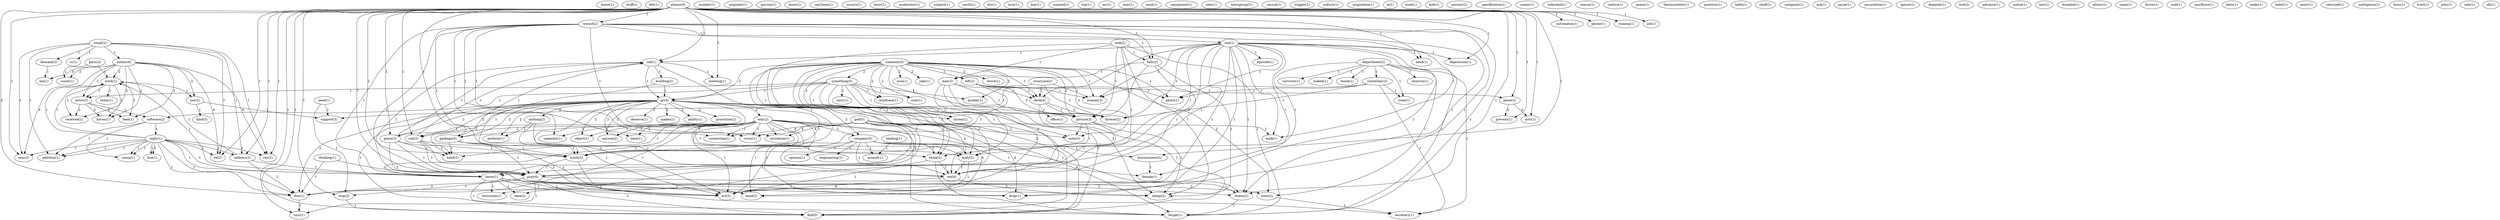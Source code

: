 digraph G {
  home [ label="home(1)" ];
  stuff [ label="stuff(1)" ];
  felt [ label="felt(1)" ];
  email [ label="email(2)" ];
  cc [ label="cc(1)" ];
  demand [ label="demand(2)" ];
  esther [ label="esther(6)" ];
  ed [ label="ed(2)" ];
  ray [ label="ray(2)" ];
  com [ label="com(2)" ];
  address [ label="address(2)" ];
  addition [ label="addition(1)" ];
  number [ label="number(1)" ];
  engineer [ label="engineer(1)" ];
  someone [ label="someone(5)" ];
  left [ label="left(2)" ];
  something [ label="something(5)" ];
  go [ label="go(4)" ];
  threat [ label="threat(1)" ];
  pocket [ label="pocket(1)" ];
  won [ label="won(1)" ];
  desk [ label="desk(4)" ];
  picture [ label="picture(3)" ];
  body [ label="body(2)" ];
  joke [ label="joke(1)" ];
  woman [ label="woman(2)" ];
  briefcase [ label="briefcase(1)" ];
  idea [ label="idea(2)" ];
  terrorism [ label="terrorism(1)" ];
  drawer [ label="drawer(2)" ];
  photo [ label="photo(1)" ];
  coat [ label="coat(1)" ];
  act [ label="act(3)" ];
  went [ label="went(2)" ];
  note [ label="note(3)" ];
  find [ label="find(5)" ];
  shove [ label="shove(1)" ];
  person [ label="person(1)" ];
  knew [ label="knew(1)" ];
  raytheon [ label="raytheon(1)" ];
  occurs [ label="occurs(1)" ];
  ma [ label="ma(1)" ];
  hour [ label="hour(1)" ];
  work [ label="work(2)" ];
  news [ label="news(3)" ];
  haven [ label="haven(1)" ];
  today [ label="today(1)" ];
  received [ label="received(1)" ];
  feed [ label="feed(1)" ];
  use [ label="use(2)" ];
  moderator [ label="moderator(1)" ];
  subject [ label="subject(1)" ];
  department [ label="department(2)" ];
  neutron [ label="neutron(1)" ];
  yesterday [ label="yesterday(3)" ];
  treat [ label="treat(1)" ];
  survivor [ label="survivor(1)" ];
  looked [ label="looked(1)" ];
  lunch [ label="lunch(5)" ];
  secretary [ label="secretary(1)" ];
  bomb [ label="bomb(1)" ];
  uunet [ label="uunet(1)" ];
  work [ label="work(1)" ];
  north [ label="north(1)" ];
  div [ label="div(1)" ];
  place [ label="place(3)" ];
  software [ label="software(2)" ];
  vary [ label="vary(1)" ];
  love [ label="love(1)" ];
  look [ label="look(2)" ];
  falls [ label="falls(2)" ];
  man [ label="man(3)" ];
  think [ label="think(2)" ];
  sex [ label="sex(6)" ];
  sheep [ label="sheep(2)" ];
  forget [ label="forget(1)" ];
  healing [ label="healing(1)" ];
  assault [ label="assault(1)" ];
  boy [ label="boy(1)" ];
  call [ label="call(1)" ];
  building [ label="building(2)" ];
  meeting [ label="meeting(1)" ];
  pray [ label="pray(6)" ];
  wanted [ label="wanted(1)" ];
  top [ label="top(1)" ];
  mr [ label="mr(1)" ];
  deserve [ label="deserve(1)" ];
  makes [ label="makes(1)" ];
  ability [ label="ability(1)" ];
  prostitute [ label="prostitute(2)" ];
  nothing [ label="nothing(2)" ];
  perform [ label="perform(1)" ];
  way [ label="way(2)" ];
  company [ label="company(5)" ];
  time [ label="time(1)" ];
  object [ label="object(1)" ];
  anyone [ label="anyone(2)" ];
  piece [ label="piece(3)" ];
  sub [ label="sub(2)" ];
  garbage [ label="garbage(3)" ];
  mind [ label="mind(1)" ];
  don [ label="don(1)" ];
  stay [ label="stay(1)" ];
  send [ label="send(1)" ];
  equipment [ label="equipment(1)" ];
  everyone [ label="everyone(2)" ];
  support [ label="support(3)" ];
  slew [ label="slew(1)" ];
  newsgroup [ label="newsgroup(1)" ];
  edge [ label="edge(1)" ];
  rayssd [ label="rayssd(1)" ];
  trigger [ label="trigger(1)" ];
  culture [ label="culture(1)" ];
  please [ label="please(9)" ];
  wound [ label="wound(2)" ];
  automaton [ label="automaton(1)" ];
  prevent [ label="prevent(1)" ];
  phone [ label="phone(1)" ];
  acts [ label="acts(1)" ];
  trauma [ label="trauma(1)" ];
  harrassment [ label="harrassment(2)" ];
  job [ label="job(1)" ];
  head [ label="head(1)" ];
  depression [ label="depression(1)" ];
  doesn [ label="doesn(2)" ];
  stop [ label="stop(2)" ];
  turn [ label="turn(1)" ];
  call [ label="call(1)" ];
  inspiration [ label="inspiration(1)" ];
  la [ label="la(1)" ];
  book [ label="book(1)" ];
  bob [ label="bob(1)" ];
  one [ label="one(1)" ];
  separate [ label="separate(1)" ];
  walk [ label="walk(1)" ];
  know [ label="know(1)" ];
  hand [ label="hand(2)" ];
  invitation [ label="invitation(1)" ];
  drop [ label="drop(1)" ];
  connection [ label="connection(1)" ];
  crisis [ label="crisis(1)" ];
  answer [ label="answer(2)" ];
  specification [ label="specification(1)" ];
  comes [ label="comes(1)" ];
  tolerated [ label="tolerated(1)" ];
  reply [ label="reply(2)" ];
  cause [ label="cause(1)" ];
  line [ label="line(1)" ];
  reason [ label="reason(1)" ];
  episode [ label="episode(1)" ];
  female [ label="female(1)" ];
  reduce [ label="reduce(1)" ];
  peace [ label="peace(1)" ];
  reply [ label="reply(1)" ];
  opinion [ label="opinion(1)" ];
  engineering [ label="engineering(1)" ];
  thermometer [ label="thermometer(1)" ];
  question [ label="question(1)" ];
  bible [ label="bible(1)" ];
  shelf [ label="shelf(1)" ];
  office [ label="office(1)" ];
  catapault [ label="catapault(1)" ];
  ask [ label="ask(1)" ];
  jayne [ label="jayne(1)" ];
  association [ label="association(1)" ];
  kind [ label="kind(5)" ];
  ignore [ label="ignore(1)" ];
  depends [ label="depends(1)" ];
  god [ label="god(5)" ];
  lock [ label="lock(2)" ];
  advance [ label="advance(1)" ];
  entire [ label="entire(1)" ];
  fact [ label="fact(1)" ];
  dreaded [ label="dreaded(1)" ];
  allows [ label="allows(1)" ];
  paris [ label="paris(2)" ];
  came [ label="came(1)" ];
  throw [ label="throw(1)" ];
  wall [ label="wall(1)" ];
  marlboro [ label="marlboro(1)" ];
  kitto [ label="kitto(1)" ];
  need [ label="need(1)" ];
  make [ label="make(1)" ];
  thinking [ label="thinking(1)" ];
  habit [ label="habit(1)" ];
  mary [ label="mary(1)" ];
  returned [ label="returned(1)" ];
  indulgence [ label="indulgence(1)" ];
  boss [ label="boss(1)" ];
  trust [ label="trust(1)" ];
  john [ label="john(1)" ];
  rate [ label="rate(1)" ];
  need [ label="need(1)" ];
  clh [ label="clh(1)" ];
  email -> cc [ label="1" ];
  email -> demand [ label="1" ];
  email -> esther [ label="1" ];
  email -> ed [ label="1" ];
  email -> ray [ label="1" ];
  email -> com [ label="1" ];
  email -> address [ label="1" ];
  email -> addition [ label="1" ];
  someone -> left [ label="1" ];
  someone -> something [ label="2" ];
  someone -> go [ label="2" ];
  someone -> threat [ label="2" ];
  someone -> pocket [ label="2" ];
  someone -> won [ label="2" ];
  someone -> desk [ label="1" ];
  someone -> picture [ label="2" ];
  someone -> body [ label="2" ];
  someone -> joke [ label="2" ];
  someone -> woman [ label="1" ];
  someone -> briefcase [ label="2" ];
  someone -> idea [ label="2" ];
  someone -> terrorism [ label="2" ];
  someone -> drawer [ label="1" ];
  someone -> photo [ label="1" ];
  someone -> coat [ label="2" ];
  someone -> act [ label="2" ];
  someone -> went [ label="2" ];
  someone -> note [ label="2" ];
  someone -> find [ label="2" ];
  someone -> shove [ label="2" ];
  demand -> ma [ label="1" ];
  work -> news [ label="1" ];
  work -> haven [ label="1" ];
  work -> today [ label="1" ];
  work -> received [ label="1" ];
  work -> feed [ label="1" ];
  work -> use [ label="1" ];
  department -> neutron [ label="1" ];
  department -> yesterday [ label="1" ];
  department -> treat [ label="1" ];
  department -> survivor [ label="1" ];
  department -> looked [ label="1" ];
  department -> lunch [ label="1" ];
  department -> went [ label="1" ];
  department -> secretary [ label="1" ];
  department -> bomb [ label="1" ];
  esther -> news [ label="2" ];
  esther -> haven [ label="2" ];
  esther -> ed [ label="4" ];
  esther -> received [ label="2" ];
  esther -> feed [ label="2" ];
  esther -> ray [ label="4" ];
  esther -> com [ label="4" ];
  esther -> use [ label="2" ];
  esther -> ma [ label="3" ];
  esther -> uunet [ label="2" ];
  esther -> work [ label="2" ];
  left -> place [ label="2" ];
  left -> desk [ label="2" ];
  left -> woman [ label="1" ];
  left -> drawer [ label="2" ];
  left -> photo [ label="1" ];
  left -> lunch [ label="1" ];
  something -> news [ label="1" ];
  something -> go [ label="1" ];
  something -> threat [ label="1" ];
  something -> pocket [ label="1" ];
  something -> software [ label="1" ];
  something -> vary [ label="1" ];
  something -> picture [ label="1" ];
  something -> body [ label="1" ];
  something -> briefcase [ label="1" ];
  something -> coat [ label="1" ];
  something -> note [ label="1" ];
  something -> find [ label="1" ];
  look -> falls [ label="1" ];
  look -> man [ label="1" ];
  look -> think [ label="1" ];
  look -> picture [ label="1" ];
  look -> sex [ label="1" ];
  look -> sheep [ label="1" ];
  look -> forget [ label="1" ];
  healing -> assault [ label="1" ];
  call -> building [ label="1" ];
  call -> go [ label="1" ];
  call -> meeting [ label="1" ];
  call -> lunch [ label="1" ];
  call -> pray [ label="1" ];
  news -> haven [ label="2" ];
  news -> received [ label="2" ];
  news -> software [ label="1" ];
  news -> feed [ label="2" ];
  building -> go [ label="1" ];
  building -> lunch [ label="1" ];
  go -> deserve [ label="2" ];
  go -> makes [ label="2" ];
  go -> ability [ label="2" ];
  go -> prostitute [ label="2" ];
  go -> threat [ label="1" ];
  go -> nothing [ label="2" ];
  go -> perform [ label="2" ];
  go -> way [ label="2" ];
  go -> company [ label="2" ];
  go -> time [ label="2" ];
  go -> think [ label="2" ];
  go -> object [ label="2" ];
  go -> anyone [ label="2" ];
  go -> picture [ label="1" ];
  go -> body [ label="3" ];
  go -> sex [ label="2" ];
  go -> piece [ label="2" ];
  go -> sub [ label="2" ];
  go -> garbage [ label="2" ];
  go -> lunch [ label="1" ];
  go -> act [ label="2" ];
  go -> mind [ label="2" ];
  go -> note [ label="1" ];
  go -> find [ label="1" ];
  go -> don [ label="2" ];
  everyone -> desk [ label="1" ];
  everyone -> woman [ label="1" ];
  everyone -> drawer [ label="1" ];
  everyone -> support [ label="1" ];
  please -> wound [ label="1" ];
  please -> place [ label="1" ];
  please -> falls [ label="1" ];
  please -> automaton [ label="1" ];
  please -> prevent [ label="1" ];
  please -> ed [ label="1" ];
  please -> phone [ label="1" ];
  please -> meeting [ label="1" ];
  please -> acts [ label="1" ];
  please -> ray [ label="1" ];
  please -> com [ label="1" ];
  please -> trauma [ label="1" ];
  please -> address [ label="1" ];
  please -> harrassment [ label="1" ];
  please -> piece [ label="1" ];
  please -> job [ label="1" ];
  please -> sub [ label="1" ];
  please -> head [ label="1" ];
  please -> depression [ label="1" ];
  please -> garbage [ label="1" ];
  please -> lunch [ label="1" ];
  please -> pray [ label="7" ];
  please -> doesn [ label="1" ];
  please -> stop [ label="1" ];
  please -> find [ label="2" ];
  please -> don [ label="2" ];
  please -> turn [ label="1" ];
  please -> call [ label="1" ];
  wound -> falls [ label="1" ];
  wound -> one [ label="1" ];
  wound -> separate [ label="1" ];
  wound -> think [ label="1" ];
  wound -> walk [ label="1" ];
  wound -> know [ label="1" ];
  wound -> hand [ label="1" ];
  wound -> invitation [ label="1" ];
  wound -> drop [ label="1" ];
  wound -> doesn [ label="1" ];
  wound -> connection [ label="1" ];
  wound -> forget [ label="1" ];
  wound -> crisis [ label="1" ];
  place -> prevent [ label="2" ];
  place -> acts [ label="2" ];
  falls -> man [ label="1" ];
  falls -> picture [ label="1" ];
  falls -> sex [ label="1" ];
  falls -> sheep [ label="1" ];
  nothing -> perform [ label="1" ];
  nothing -> sex [ label="1" ];
  nothing -> act [ label="1" ];
  man -> desk [ label="1" ];
  man -> picture [ label="1" ];
  man -> sex [ label="2" ];
  man -> sheep [ label="2" ];
  man -> find [ label="1" ];
  reply -> ed [ label="1" ];
  reply -> ray [ label="1" ];
  reply -> com [ label="1" ];
  reply -> address [ label="2" ];
  reply -> know [ label="1" ];
  reply -> addition [ label="1" ];
  reply -> cause [ label="1" ];
  reply -> work [ label="1" ];
  reply -> line [ label="1" ];
  reply -> don [ label="1" ];
  one -> think [ label="1" ];
  one -> desk [ label="1" ];
  one -> episode [ label="1" ];
  one -> walk [ label="1" ];
  one -> woman [ label="1" ];
  one -> know [ label="1" ];
  one -> hand [ label="1" ];
  one -> drawer [ label="1" ];
  one -> photo [ label="1" ];
  one -> head [ label="1" ];
  one -> depression [ label="1" ];
  one -> drop [ label="1" ];
  one -> female [ label="1" ];
  one -> pray [ label="1" ];
  one -> doesn [ label="1" ];
  one -> forget [ label="1" ];
  one -> don [ label="1" ];
  one -> call [ label="1" ];
  way -> company [ label="1" ];
  way -> time [ label="1" ];
  way -> separate [ label="1" ];
  way -> object [ label="1" ];
  way -> anyone [ label="1" ];
  way -> body [ label="1" ];
  way -> sex [ label="1" ];
  way -> walk [ label="1" ];
  way -> piece [ label="1" ];
  way -> know [ label="1" ];
  way -> sub [ label="1" ];
  way -> hand [ label="1" ];
  way -> invitation [ label="1" ];
  way -> drop [ label="1" ];
  way -> garbage [ label="1" ];
  way -> doesn [ label="1" ];
  way -> act [ label="1" ];
  way -> connection [ label="1" ];
  way -> mind [ label="1" ];
  way -> forget [ label="1" ];
  way -> crisis [ label="1" ];
  way -> don [ label="1" ];
  software -> reply [ label="1" ];
  software -> addition [ label="1" ];
  software -> cause [ label="1" ];
  company -> think [ label="1" ];
  company -> opinion [ label="1" ];
  company -> body [ label="1" ];
  company -> sex [ label="1" ];
  company -> harrassment [ label="1" ];
  company -> engineering [ label="1" ];
  company -> assault [ label="1" ];
  company -> female [ label="1" ];
  company -> act [ label="1" ];
  think -> sex [ label="1" ];
  think -> act [ label="1" ];
  think -> forget [ label="1" ];
  desk -> picture [ label="1" ];
  desk -> drawer [ label="2" ];
  desk -> office [ label="1" ];
  desk -> find [ label="1" ];
  address -> know [ label="1" ];
  address -> work [ label="1" ];
  address -> don [ label="1" ];
  picture -> body [ label="1" ];
  picture -> sex [ label="1" ];
  picture -> sheep [ label="1" ];
  picture -> note [ label="1" ];
  body -> sex [ label="1" ];
  body -> act [ label="1" ];
  sex -> sheep [ label="2" ];
  sex -> act [ label="4" ];
  reply -> know [ label="1" ];
  reply -> addition [ label="1" ];
  reply -> cause [ label="1" ];
  reply -> work [ label="1" ];
  reply -> line [ label="1" ];
  reply -> don [ label="1" ];
  harrassment -> female [ label="1" ];
  use -> support [ label="1" ];
  use -> kind [ label="1" ];
  piece -> lunch [ label="1" ];
  piece -> pray [ label="1" ];
  piece -> act [ label="2" ];
  piece -> mind [ label="1" ];
  piece -> call [ label="1" ];
  yesterday -> treat [ label="1" ];
  yesterday -> woman [ label="1" ];
  yesterday -> drawer [ label="1" ];
  yesterday -> photo [ label="1" ];
  yesterday -> secretary [ label="1" ];
  god -> know [ label="4" ];
  god -> hand [ label="4" ];
  god -> invitation [ label="4" ];
  god -> drop [ label="4" ];
  god -> pray [ label="1" ];
  god -> connection [ label="4" ];
  god -> forget [ label="4" ];
  god -> crisis [ label="4" ];
  know -> idea [ label="1" ];
  know -> terrorism [ label="1" ];
  know -> hand [ label="1" ];
  know -> sheep [ label="1" ];
  know -> drop [ label="1" ];
  know -> work [ label="1" ];
  know -> doesn [ label="1" ];
  know -> act [ label="1" ];
  know -> went [ label="1" ];
  know -> forget [ label="1" ];
  paris -> uunet [ label="1" ];
  paris -> work [ label="1" ];
  sub -> lunch [ label="1" ];
  sub -> pray [ label="1" ];
  sub -> act [ label="2" ];
  sub -> mind [ label="1" ];
  sub -> call [ label="1" ];
  need -> support [ label="1" ];
  need -> stop [ label="1" ];
  thinking -> pray [ label="1" ];
  thinking -> don [ label="1" ];
  garbage -> lunch [ label="1" ];
  garbage -> pray [ label="1" ];
  garbage -> act [ label="2" ];
  garbage -> mind [ label="1" ];
  garbage -> call [ label="1" ];
  lunch -> pray [ label="1" ];
  lunch -> secretary [ label="2" ];
  pray -> doesn [ label="1" ];
  pray -> stop [ label="1" ];
  pray -> find [ label="2" ];
  pray -> don [ label="2" ];
  pray -> turn [ label="1" ];
  doesn -> forget [ label="1" ];
  stop -> find [ label="1" ];
  went -> secretary [ label="1" ];
  don -> turn [ label="1" ];
}
